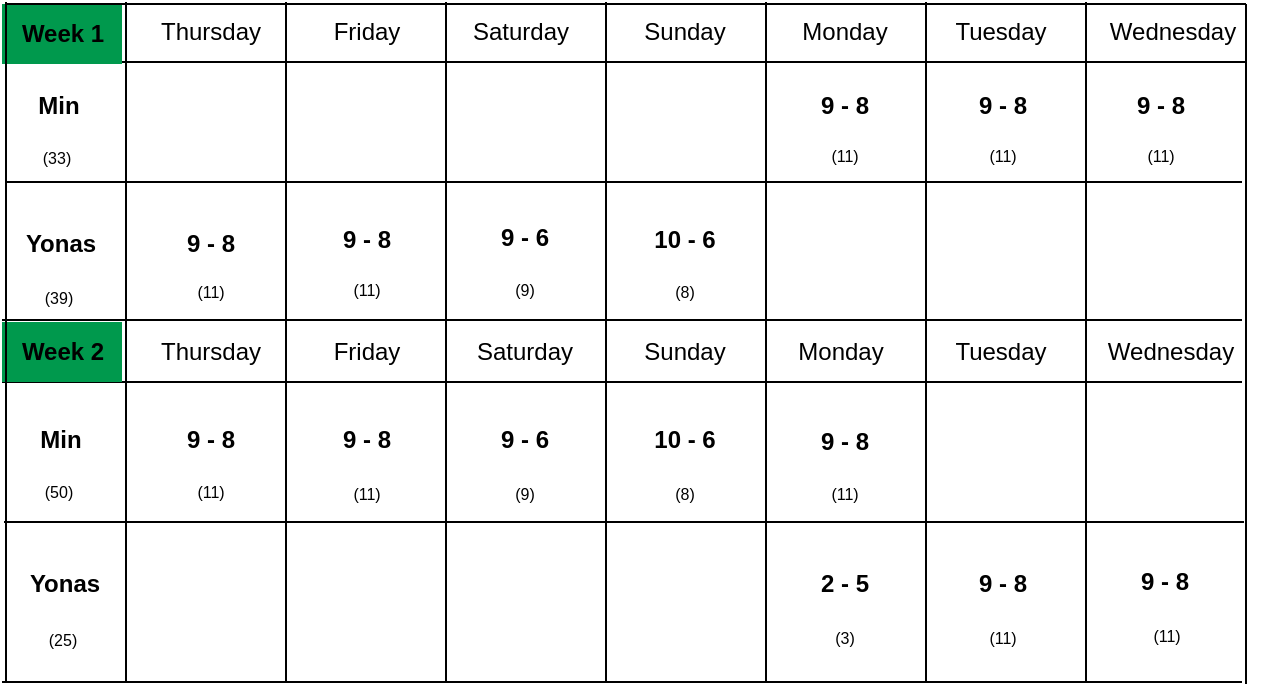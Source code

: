 <mxfile>
    <diagram id="fc7VE14sGXZDyqV61jwD" name="Page-1">
        <mxGraphModel dx="781" dy="404" grid="1" gridSize="10" guides="1" tooltips="1" connect="1" arrows="1" fold="1" page="1" pageScale="1" pageWidth="850" pageHeight="1100" math="0" shadow="0">
            <root>
                <mxCell id="0"/>
                <mxCell id="1" parent="0"/>
                <mxCell id="2" value="" style="endArrow=none;html=1;" edge="1" parent="1">
                    <mxGeometry width="50" height="50" relative="1" as="geometry">
                        <mxPoint x="80" y="380" as="sourcePoint"/>
                        <mxPoint x="80" y="40" as="targetPoint"/>
                    </mxGeometry>
                </mxCell>
                <mxCell id="3" value="" style="endArrow=none;html=1;" edge="1" parent="1">
                    <mxGeometry width="50" height="50" relative="1" as="geometry">
                        <mxPoint x="160" y="380" as="sourcePoint"/>
                        <mxPoint x="160" y="40" as="targetPoint"/>
                    </mxGeometry>
                </mxCell>
                <mxCell id="4" value="" style="endArrow=none;html=1;" edge="1" parent="1">
                    <mxGeometry width="50" height="50" relative="1" as="geometry">
                        <mxPoint x="240" y="380" as="sourcePoint"/>
                        <mxPoint x="240" y="40" as="targetPoint"/>
                    </mxGeometry>
                </mxCell>
                <mxCell id="5" value="" style="endArrow=none;html=1;" edge="1" parent="1">
                    <mxGeometry width="50" height="50" relative="1" as="geometry">
                        <mxPoint x="320" y="380" as="sourcePoint"/>
                        <mxPoint x="320" y="40" as="targetPoint"/>
                    </mxGeometry>
                </mxCell>
                <mxCell id="6" value="" style="endArrow=none;html=1;" edge="1" parent="1">
                    <mxGeometry width="50" height="50" relative="1" as="geometry">
                        <mxPoint x="400" y="380" as="sourcePoint"/>
                        <mxPoint x="400" y="40" as="targetPoint"/>
                    </mxGeometry>
                </mxCell>
                <mxCell id="7" value="" style="endArrow=none;html=1;" edge="1" parent="1">
                    <mxGeometry width="50" height="50" relative="1" as="geometry">
                        <mxPoint x="480" y="380" as="sourcePoint"/>
                        <mxPoint x="480" y="40" as="targetPoint"/>
                    </mxGeometry>
                </mxCell>
                <mxCell id="8" value="" style="endArrow=none;html=1;" edge="1" parent="1">
                    <mxGeometry width="50" height="50" relative="1" as="geometry">
                        <mxPoint x="638" y="130" as="sourcePoint"/>
                        <mxPoint x="20" y="130" as="targetPoint"/>
                    </mxGeometry>
                </mxCell>
                <mxCell id="9" value="" style="endArrow=none;html=1;" edge="1" parent="1">
                    <mxGeometry width="50" height="50" relative="1" as="geometry">
                        <mxPoint x="560" y="380" as="sourcePoint"/>
                        <mxPoint x="560" y="40" as="targetPoint"/>
                    </mxGeometry>
                </mxCell>
                <mxCell id="11" value="" style="endArrow=none;html=1;" edge="1" parent="1">
                    <mxGeometry width="50" height="50" relative="1" as="geometry">
                        <mxPoint x="638" y="230" as="sourcePoint"/>
                        <mxPoint x="18" y="230" as="targetPoint"/>
                    </mxGeometry>
                </mxCell>
                <mxCell id="12" value="Thursday" style="text;html=1;align=center;verticalAlign=middle;resizable=0;points=[];autosize=1;strokeColor=none;fillColor=none;" vertex="1" parent="1">
                    <mxGeometry x="87" y="40" width="70" height="30" as="geometry"/>
                </mxCell>
                <mxCell id="13" value="" style="endArrow=none;html=1;" edge="1" parent="1">
                    <mxGeometry width="50" height="50" relative="1" as="geometry">
                        <mxPoint x="640" y="70" as="sourcePoint"/>
                        <mxPoint x="20" y="70" as="targetPoint"/>
                    </mxGeometry>
                </mxCell>
                <mxCell id="14" value="Friday" style="text;html=1;align=center;verticalAlign=middle;resizable=0;points=[];autosize=1;strokeColor=none;fillColor=none;" vertex="1" parent="1">
                    <mxGeometry x="170" y="40" width="60" height="30" as="geometry"/>
                </mxCell>
                <mxCell id="15" value="Saturday" style="text;html=1;align=center;verticalAlign=middle;resizable=0;points=[];autosize=1;strokeColor=none;fillColor=none;" vertex="1" parent="1">
                    <mxGeometry x="242" y="40" width="70" height="30" as="geometry"/>
                </mxCell>
                <mxCell id="16" value="Sunday" style="text;html=1;align=center;verticalAlign=middle;resizable=0;points=[];autosize=1;strokeColor=none;fillColor=none;" vertex="1" parent="1">
                    <mxGeometry x="329" y="40" width="60" height="30" as="geometry"/>
                </mxCell>
                <mxCell id="17" value="Monday" style="text;html=1;align=center;verticalAlign=middle;resizable=0;points=[];autosize=1;strokeColor=none;fillColor=none;" vertex="1" parent="1">
                    <mxGeometry x="404" y="40" width="70" height="30" as="geometry"/>
                </mxCell>
                <mxCell id="18" value="Tuesday" style="text;html=1;align=center;verticalAlign=middle;resizable=0;points=[];autosize=1;strokeColor=none;fillColor=none;" vertex="1" parent="1">
                    <mxGeometry x="482" y="40" width="70" height="30" as="geometry"/>
                </mxCell>
                <mxCell id="19" value="Wednesday" style="text;html=1;align=center;verticalAlign=middle;resizable=0;points=[];autosize=1;strokeColor=none;fillColor=none;" vertex="1" parent="1">
                    <mxGeometry x="558" y="40" width="90" height="30" as="geometry"/>
                </mxCell>
                <mxCell id="20" value="" style="endArrow=none;html=1;" edge="1" parent="1">
                    <mxGeometry width="50" height="50" relative="1" as="geometry">
                        <mxPoint x="639" y="300" as="sourcePoint"/>
                        <mxPoint x="19" y="300" as="targetPoint"/>
                    </mxGeometry>
                </mxCell>
                <mxCell id="21" value="&lt;b&gt;Week 1&lt;/b&gt;" style="text;html=1;align=center;verticalAlign=middle;resizable=0;points=[];autosize=1;strokeColor=none;fillColor=#00994D;" vertex="1" parent="1">
                    <mxGeometry x="18" y="41" width="60" height="30" as="geometry"/>
                </mxCell>
                <mxCell id="22" value="&lt;b&gt;Week 2&lt;/b&gt;" style="text;html=1;align=center;verticalAlign=middle;resizable=0;points=[];autosize=1;strokeColor=none;fillColor=#00994D;" vertex="1" parent="1">
                    <mxGeometry x="18" y="200" width="60" height="30" as="geometry"/>
                </mxCell>
                <mxCell id="23" value="Thursday" style="text;html=1;align=center;verticalAlign=middle;resizable=0;points=[];autosize=1;strokeColor=none;fillColor=none;" vertex="1" parent="1">
                    <mxGeometry x="87" y="200" width="70" height="30" as="geometry"/>
                </mxCell>
                <mxCell id="24" value="Friday" style="text;html=1;align=center;verticalAlign=middle;resizable=0;points=[];autosize=1;strokeColor=none;fillColor=none;" vertex="1" parent="1">
                    <mxGeometry x="170" y="200" width="60" height="30" as="geometry"/>
                </mxCell>
                <mxCell id="25" value="Saturday" style="text;html=1;align=center;verticalAlign=middle;resizable=0;points=[];autosize=1;strokeColor=none;fillColor=none;" vertex="1" parent="1">
                    <mxGeometry x="244" y="200" width="70" height="30" as="geometry"/>
                </mxCell>
                <mxCell id="26" value="Sunday" style="text;html=1;align=center;verticalAlign=middle;resizable=0;points=[];autosize=1;strokeColor=none;fillColor=none;" vertex="1" parent="1">
                    <mxGeometry x="329" y="200" width="60" height="30" as="geometry"/>
                </mxCell>
                <mxCell id="27" value="Monday" style="text;html=1;align=center;verticalAlign=middle;resizable=0;points=[];autosize=1;strokeColor=none;fillColor=none;" vertex="1" parent="1">
                    <mxGeometry x="402" y="200" width="70" height="30" as="geometry"/>
                </mxCell>
                <mxCell id="28" value="Tuesday" style="text;html=1;align=center;verticalAlign=middle;resizable=0;points=[];autosize=1;strokeColor=none;fillColor=none;" vertex="1" parent="1">
                    <mxGeometry x="482" y="200" width="70" height="30" as="geometry"/>
                </mxCell>
                <mxCell id="29" value="Wednesday" style="text;html=1;align=center;verticalAlign=middle;resizable=0;points=[];autosize=1;strokeColor=none;fillColor=none;" vertex="1" parent="1">
                    <mxGeometry x="557" y="200" width="90" height="30" as="geometry"/>
                </mxCell>
                <mxCell id="30" value="" style="endArrow=none;html=1;" edge="1" parent="1">
                    <mxGeometry width="50" height="50" relative="1" as="geometry">
                        <mxPoint x="638" y="199" as="sourcePoint"/>
                        <mxPoint x="18" y="199" as="targetPoint"/>
                    </mxGeometry>
                </mxCell>
                <mxCell id="31" value="&lt;b&gt;Min&lt;/b&gt;" style="text;html=1;align=center;verticalAlign=middle;resizable=0;points=[];autosize=1;strokeColor=none;fillColor=none;" vertex="1" parent="1">
                    <mxGeometry x="26" y="77" width="40" height="30" as="geometry"/>
                </mxCell>
                <mxCell id="32" value="&lt;b&gt;Yonas&lt;/b&gt;" style="text;html=1;align=center;verticalAlign=middle;resizable=0;points=[];autosize=1;strokeColor=none;fillColor=none;" vertex="1" parent="1">
                    <mxGeometry x="17" y="146" width="60" height="30" as="geometry"/>
                </mxCell>
                <mxCell id="33" value="&lt;b&gt;Min&lt;/b&gt;" style="text;html=1;align=center;verticalAlign=middle;resizable=0;points=[];autosize=1;strokeColor=none;fillColor=none;" vertex="1" parent="1">
                    <mxGeometry x="27" y="244" width="40" height="30" as="geometry"/>
                </mxCell>
                <mxCell id="34" value="&lt;b&gt;Yonas&lt;/b&gt;" style="text;html=1;align=center;verticalAlign=middle;resizable=0;points=[];autosize=1;strokeColor=none;fillColor=none;" vertex="1" parent="1">
                    <mxGeometry x="19" y="316" width="60" height="30" as="geometry"/>
                </mxCell>
                <mxCell id="35" value="" style="endArrow=none;html=1;" edge="1" parent="1">
                    <mxGeometry width="50" height="50" relative="1" as="geometry">
                        <mxPoint x="638" y="380" as="sourcePoint"/>
                        <mxPoint x="18" y="380" as="targetPoint"/>
                    </mxGeometry>
                </mxCell>
                <mxCell id="36" value="" style="endArrow=none;html=1;" edge="1" parent="1">
                    <mxGeometry width="50" height="50" relative="1" as="geometry">
                        <mxPoint x="640" y="41" as="sourcePoint"/>
                        <mxPoint x="20" y="41" as="targetPoint"/>
                    </mxGeometry>
                </mxCell>
                <mxCell id="37" value="" style="endArrow=none;html=1;" edge="1" parent="1">
                    <mxGeometry width="50" height="50" relative="1" as="geometry">
                        <mxPoint x="640" y="381" as="sourcePoint"/>
                        <mxPoint x="640" y="41" as="targetPoint"/>
                    </mxGeometry>
                </mxCell>
                <mxCell id="38" value="" style="endArrow=none;html=1;" edge="1" parent="1">
                    <mxGeometry width="50" height="50" relative="1" as="geometry">
                        <mxPoint x="20" y="380" as="sourcePoint"/>
                        <mxPoint x="20" y="40" as="targetPoint"/>
                    </mxGeometry>
                </mxCell>
                <mxCell id="41" value="&lt;b&gt;9 - 8&lt;/b&gt;" style="text;html=1;align=center;verticalAlign=middle;resizable=0;points=[];autosize=1;strokeColor=none;fillColor=none;" vertex="1" parent="1">
                    <mxGeometry x="414" y="77" width="50" height="30" as="geometry"/>
                </mxCell>
                <mxCell id="42" value="&lt;b&gt;9 - 8&lt;/b&gt;" style="text;html=1;align=center;verticalAlign=middle;resizable=0;points=[];autosize=1;strokeColor=none;fillColor=none;" vertex="1" parent="1">
                    <mxGeometry x="493" y="77" width="50" height="30" as="geometry"/>
                </mxCell>
                <mxCell id="43" value="&lt;b&gt;9 - 8&lt;/b&gt;" style="text;html=1;align=center;verticalAlign=middle;resizable=0;points=[];autosize=1;strokeColor=none;fillColor=none;" vertex="1" parent="1">
                    <mxGeometry x="572" y="77" width="50" height="30" as="geometry"/>
                </mxCell>
                <mxCell id="44" value="&lt;b&gt;9 - 8&lt;/b&gt;" style="text;html=1;align=center;verticalAlign=middle;resizable=0;points=[];autosize=1;strokeColor=none;fillColor=none;" vertex="1" parent="1">
                    <mxGeometry x="175" y="144" width="50" height="30" as="geometry"/>
                </mxCell>
                <mxCell id="45" value="&lt;b&gt;9 - 6&lt;/b&gt;" style="text;html=1;align=center;verticalAlign=middle;resizable=0;points=[];autosize=1;strokeColor=none;fillColor=none;" vertex="1" parent="1">
                    <mxGeometry x="254" y="143" width="50" height="30" as="geometry"/>
                </mxCell>
                <mxCell id="46" value="&lt;b&gt;10 - 6&lt;/b&gt;" style="text;html=1;align=center;verticalAlign=middle;resizable=0;points=[];autosize=1;strokeColor=none;fillColor=none;" vertex="1" parent="1">
                    <mxGeometry x="334" y="144" width="50" height="30" as="geometry"/>
                </mxCell>
                <mxCell id="48" value="&lt;b&gt;9 - 8&lt;/b&gt;" style="text;html=1;align=center;verticalAlign=middle;resizable=0;points=[];autosize=1;strokeColor=none;fillColor=none;" vertex="1" parent="1">
                    <mxGeometry x="175" y="244" width="50" height="30" as="geometry"/>
                </mxCell>
                <mxCell id="49" value="&lt;b&gt;9 - 6&lt;/b&gt;" style="text;html=1;align=center;verticalAlign=middle;resizable=0;points=[];autosize=1;strokeColor=none;fillColor=none;" vertex="1" parent="1">
                    <mxGeometry x="254" y="244" width="50" height="30" as="geometry"/>
                </mxCell>
                <mxCell id="50" value="&lt;b&gt;10 - 6&lt;/b&gt;" style="text;html=1;align=center;verticalAlign=middle;resizable=0;points=[];autosize=1;strokeColor=none;fillColor=none;" vertex="1" parent="1">
                    <mxGeometry x="334" y="244" width="50" height="30" as="geometry"/>
                </mxCell>
                <mxCell id="51" value="&lt;b&gt;9 - 8&lt;/b&gt;" style="text;html=1;align=center;verticalAlign=middle;resizable=0;points=[];autosize=1;strokeColor=none;fillColor=none;" vertex="1" parent="1">
                    <mxGeometry x="414" y="245" width="50" height="30" as="geometry"/>
                </mxCell>
                <mxCell id="53" value="&lt;b&gt;9 - 8&lt;/b&gt;" style="text;html=1;align=center;verticalAlign=middle;resizable=0;points=[];autosize=1;strokeColor=none;fillColor=none;" vertex="1" parent="1">
                    <mxGeometry x="493" y="316" width="50" height="30" as="geometry"/>
                </mxCell>
                <mxCell id="55" value="&lt;font style=&quot;font-size: 8px;&quot;&gt;(11)&lt;/font&gt;" style="text;html=1;align=center;verticalAlign=middle;resizable=0;points=[];autosize=1;strokeColor=none;fillColor=none;" vertex="1" parent="1">
                    <mxGeometry x="102" y="269" width="40" height="30" as="geometry"/>
                </mxCell>
                <mxCell id="56" value="&lt;font style=&quot;font-size: 8px;&quot;&gt;(11)&lt;/font&gt;" style="text;html=1;align=center;verticalAlign=middle;resizable=0;points=[];autosize=1;strokeColor=none;fillColor=none;" vertex="1" parent="1">
                    <mxGeometry x="180" y="270" width="40" height="30" as="geometry"/>
                </mxCell>
                <mxCell id="57" value="&lt;font style=&quot;font-size: 8px;&quot;&gt;(11)&lt;/font&gt;" style="text;html=1;align=center;verticalAlign=middle;resizable=0;points=[];autosize=1;strokeColor=none;fillColor=none;" vertex="1" parent="1">
                    <mxGeometry x="419" y="270" width="40" height="30" as="geometry"/>
                </mxCell>
                <mxCell id="58" value="&lt;font style=&quot;font-size: 8px;&quot;&gt;(11)&lt;/font&gt;" style="text;html=1;align=center;verticalAlign=middle;resizable=0;points=[];autosize=1;strokeColor=none;fillColor=none;" vertex="1" parent="1">
                    <mxGeometry x="498" y="342" width="40" height="30" as="geometry"/>
                </mxCell>
                <mxCell id="59" value="&lt;font style=&quot;font-size: 8px;&quot;&gt;(11)&lt;/font&gt;" style="text;html=1;align=center;verticalAlign=middle;resizable=0;points=[];autosize=1;strokeColor=none;fillColor=none;" vertex="1" parent="1">
                    <mxGeometry x="498" y="101" width="40" height="30" as="geometry"/>
                </mxCell>
                <mxCell id="60" value="&lt;font style=&quot;font-size: 8px;&quot;&gt;(11)&lt;/font&gt;" style="text;html=1;align=center;verticalAlign=middle;resizable=0;points=[];autosize=1;strokeColor=none;fillColor=none;" vertex="1" parent="1">
                    <mxGeometry x="577" y="101" width="40" height="30" as="geometry"/>
                </mxCell>
                <mxCell id="61" value="&lt;font style=&quot;font-size: 8px;&quot;&gt;(11)&lt;/font&gt;" style="text;html=1;align=center;verticalAlign=middle;resizable=0;points=[];autosize=1;strokeColor=none;fillColor=none;" vertex="1" parent="1">
                    <mxGeometry x="180" y="168" width="40" height="30" as="geometry"/>
                </mxCell>
                <mxCell id="62" value="&lt;font style=&quot;font-size: 8px;&quot;&gt;(9)&lt;/font&gt;" style="text;html=1;align=center;verticalAlign=middle;resizable=0;points=[];autosize=1;strokeColor=none;fillColor=none;" vertex="1" parent="1">
                    <mxGeometry x="264" y="168" width="30" height="30" as="geometry"/>
                </mxCell>
                <mxCell id="63" value="&lt;font style=&quot;font-size: 8px;&quot;&gt;(8)&lt;/font&gt;" style="text;html=1;align=center;verticalAlign=middle;resizable=0;points=[];autosize=1;strokeColor=none;fillColor=none;" vertex="1" parent="1">
                    <mxGeometry x="344" y="169" width="30" height="30" as="geometry"/>
                </mxCell>
                <mxCell id="64" value="&lt;font style=&quot;font-size: 8px;&quot;&gt;(8)&lt;/font&gt;" style="text;html=1;align=center;verticalAlign=middle;resizable=0;points=[];autosize=1;strokeColor=none;fillColor=none;" vertex="1" parent="1">
                    <mxGeometry x="344" y="270" width="30" height="30" as="geometry"/>
                </mxCell>
                <mxCell id="65" value="&lt;font style=&quot;font-size: 8px;&quot;&gt;(9)&lt;/font&gt;" style="text;html=1;align=center;verticalAlign=middle;resizable=0;points=[];autosize=1;strokeColor=none;fillColor=none;" vertex="1" parent="1">
                    <mxGeometry x="264" y="270" width="30" height="30" as="geometry"/>
                </mxCell>
                <mxCell id="68" value="&lt;font style=&quot;font-size: 8px;&quot;&gt;(11)&lt;/font&gt;" style="text;html=1;align=center;verticalAlign=middle;resizable=0;points=[];autosize=1;strokeColor=none;fillColor=none;" vertex="1" parent="1">
                    <mxGeometry x="419" y="101" width="40" height="30" as="geometry"/>
                </mxCell>
                <mxCell id="71" value="&lt;font style=&quot;font-size: 8px;&quot;&gt;(11)&lt;/font&gt;" style="text;html=1;align=center;verticalAlign=middle;resizable=0;points=[];autosize=1;strokeColor=none;fillColor=none;" vertex="1" parent="1">
                    <mxGeometry x="580" y="341" width="40" height="30" as="geometry"/>
                </mxCell>
                <mxCell id="72" value="&lt;font style=&quot;font-size: 8px;&quot;&gt;(33)&lt;/font&gt;" style="text;html=1;align=center;verticalAlign=middle;resizable=0;points=[];autosize=1;strokeColor=none;fillColor=none;" vertex="1" parent="1">
                    <mxGeometry x="25" y="102" width="40" height="30" as="geometry"/>
                </mxCell>
                <mxCell id="73" value="&lt;font style=&quot;font-size: 8px;&quot;&gt;(39)&lt;/font&gt;" style="text;html=1;align=center;verticalAlign=middle;resizable=0;points=[];autosize=1;strokeColor=none;fillColor=none;" vertex="1" parent="1">
                    <mxGeometry x="26" y="172" width="40" height="30" as="geometry"/>
                </mxCell>
                <mxCell id="74" value="&lt;font style=&quot;font-size: 8px;&quot;&gt;(25)&lt;/font&gt;" style="text;html=1;align=center;verticalAlign=middle;resizable=0;points=[];autosize=1;strokeColor=none;fillColor=none;" vertex="1" parent="1">
                    <mxGeometry x="28" y="343" width="40" height="30" as="geometry"/>
                </mxCell>
                <mxCell id="75" value="&lt;font style=&quot;font-size: 8px;&quot;&gt;(50)&lt;/font&gt;" style="text;html=1;align=center;verticalAlign=middle;resizable=0;points=[];autosize=1;strokeColor=none;fillColor=none;" vertex="1" parent="1">
                    <mxGeometry x="26" y="269" width="40" height="30" as="geometry"/>
                </mxCell>
                <mxCell id="76" value="&lt;b&gt;9 - 8&lt;/b&gt;" style="text;html=1;align=center;verticalAlign=middle;resizable=0;points=[];autosize=1;strokeColor=none;fillColor=none;" vertex="1" parent="1">
                    <mxGeometry x="97" y="146" width="50" height="30" as="geometry"/>
                </mxCell>
                <mxCell id="77" value="&lt;font style=&quot;font-size: 8px;&quot;&gt;(11)&lt;/font&gt;" style="text;html=1;align=center;verticalAlign=middle;resizable=0;points=[];autosize=1;strokeColor=none;fillColor=none;" vertex="1" parent="1">
                    <mxGeometry x="102" y="169" width="40" height="30" as="geometry"/>
                </mxCell>
                <mxCell id="78" value="&lt;b&gt;9 - 8&lt;/b&gt;" style="text;html=1;align=center;verticalAlign=middle;resizable=0;points=[];autosize=1;strokeColor=none;fillColor=none;" vertex="1" parent="1">
                    <mxGeometry x="97" y="244" width="50" height="30" as="geometry"/>
                </mxCell>
                <mxCell id="79" value="&lt;b&gt;9 - 8&lt;/b&gt;" style="text;html=1;align=center;verticalAlign=middle;resizable=0;points=[];autosize=1;strokeColor=none;fillColor=none;" vertex="1" parent="1">
                    <mxGeometry x="574" y="315" width="50" height="30" as="geometry"/>
                </mxCell>
                <mxCell id="80" value="&lt;b&gt;2 - 5&lt;/b&gt;" style="text;html=1;align=center;verticalAlign=middle;resizable=0;points=[];autosize=1;strokeColor=none;fillColor=none;" vertex="1" parent="1">
                    <mxGeometry x="414" y="316" width="50" height="30" as="geometry"/>
                </mxCell>
                <mxCell id="81" value="&lt;font style=&quot;font-size: 8px;&quot;&gt;(3)&lt;/font&gt;" style="text;html=1;align=center;verticalAlign=middle;resizable=0;points=[];autosize=1;strokeColor=none;fillColor=none;" vertex="1" parent="1">
                    <mxGeometry x="424" y="342" width="30" height="30" as="geometry"/>
                </mxCell>
            </root>
        </mxGraphModel>
    </diagram>
</mxfile>